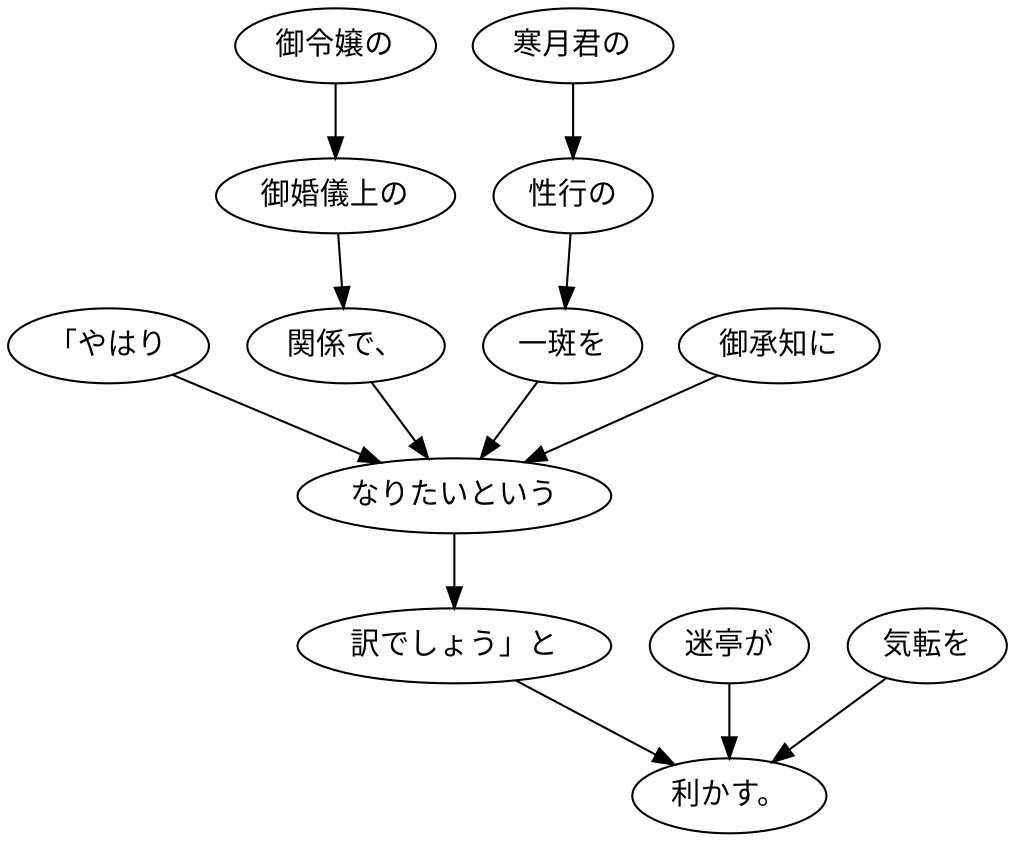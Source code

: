 digraph graph1618 {
	node0 [label="「やはり"];
	node1 [label="御令嬢の"];
	node2 [label="御婚儀上の"];
	node3 [label="関係で、"];
	node4 [label="寒月君の"];
	node5 [label="性行の"];
	node6 [label="一斑を"];
	node7 [label="御承知に"];
	node8 [label="なりたいという"];
	node9 [label="訳でしょう」と"];
	node10 [label="迷亭が"];
	node11 [label="気転を"];
	node12 [label="利かす。"];
	node0 -> node8;
	node1 -> node2;
	node2 -> node3;
	node3 -> node8;
	node4 -> node5;
	node5 -> node6;
	node6 -> node8;
	node7 -> node8;
	node8 -> node9;
	node9 -> node12;
	node10 -> node12;
	node11 -> node12;
}
